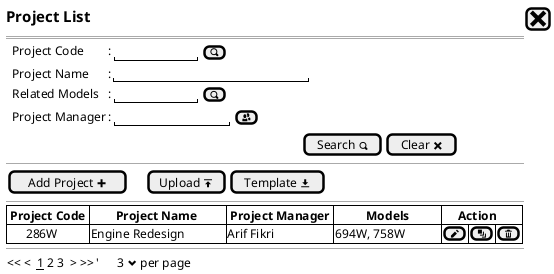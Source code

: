 @startsalt
{
  <size:15><b>Project List|[<size:25><&x>]|*
  ==
  {
    .|Project Code      |: {|"          "|[<&magnifying-glass>]|}*
    .|Project Name      |: |"                        "|*    
    .|Related Models    |: {|"          "| [<&magnifying-glass>]|}*
    .|Project Manager |: {|"              "|[<&people>]|}*
  }
  {|                                                                                              |[Search <&magnifying-glass>]|[Clear <&x>]|}
  --
  {
    [Add Project <&plus>]|.|.|.|[Upload <&data-transfer-upload>]| [Template <&data-transfer-download>]|*
  }
  --
  {#
    | <b>Project Code |        <b>Project Name         | <b>Project Manager |          <b>Models          |<b>     Action      |*|*|*
    |       286W      | Engine Redesign                | Arif Fikri        | 694W, 758W              |[<&pencil>]|[<&layers>]|[<&trash>]|*
  }
  --
  {
  << <  __1__ 2 3  > >>  |'      3 <&chevron-bottom> per page |*
  }
}
@endsalt
